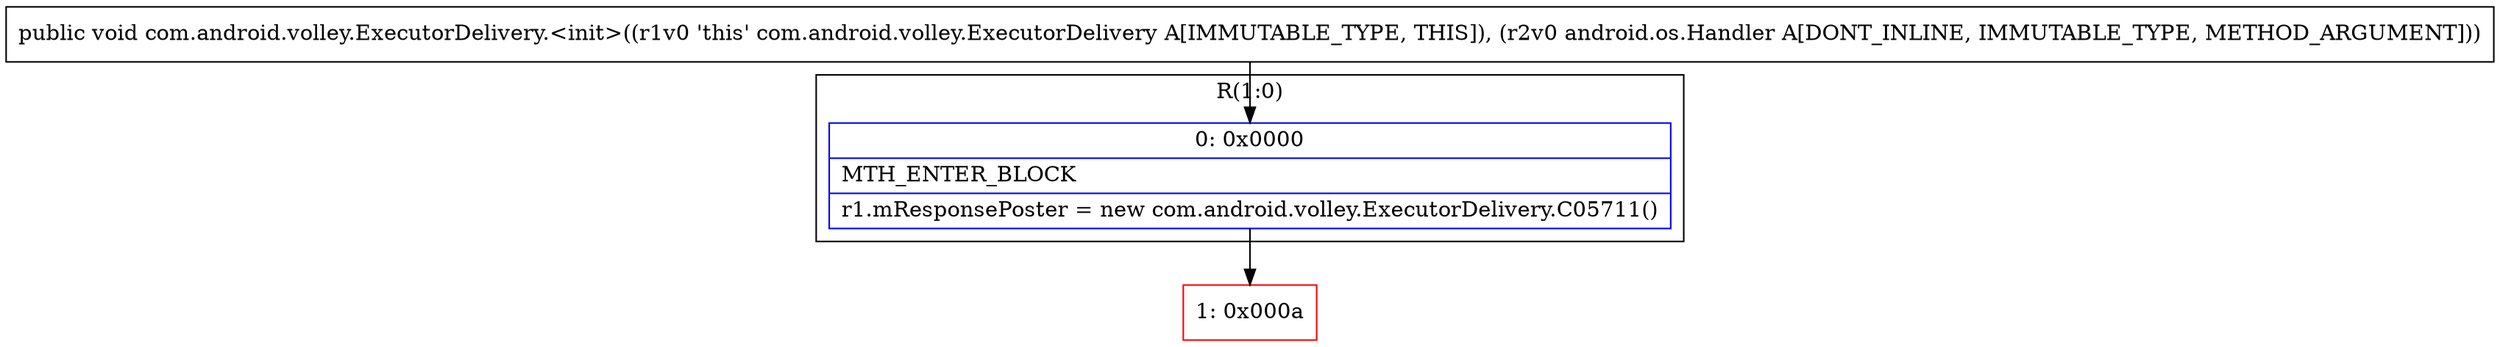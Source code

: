 digraph "CFG forcom.android.volley.ExecutorDelivery.\<init\>(Landroid\/os\/Handler;)V" {
subgraph cluster_Region_701739968 {
label = "R(1:0)";
node [shape=record,color=blue];
Node_0 [shape=record,label="{0\:\ 0x0000|MTH_ENTER_BLOCK\l|r1.mResponsePoster = new com.android.volley.ExecutorDelivery.C05711()\l}"];
}
Node_1 [shape=record,color=red,label="{1\:\ 0x000a}"];
MethodNode[shape=record,label="{public void com.android.volley.ExecutorDelivery.\<init\>((r1v0 'this' com.android.volley.ExecutorDelivery A[IMMUTABLE_TYPE, THIS]), (r2v0 android.os.Handler A[DONT_INLINE, IMMUTABLE_TYPE, METHOD_ARGUMENT])) }"];
MethodNode -> Node_0;
Node_0 -> Node_1;
}

